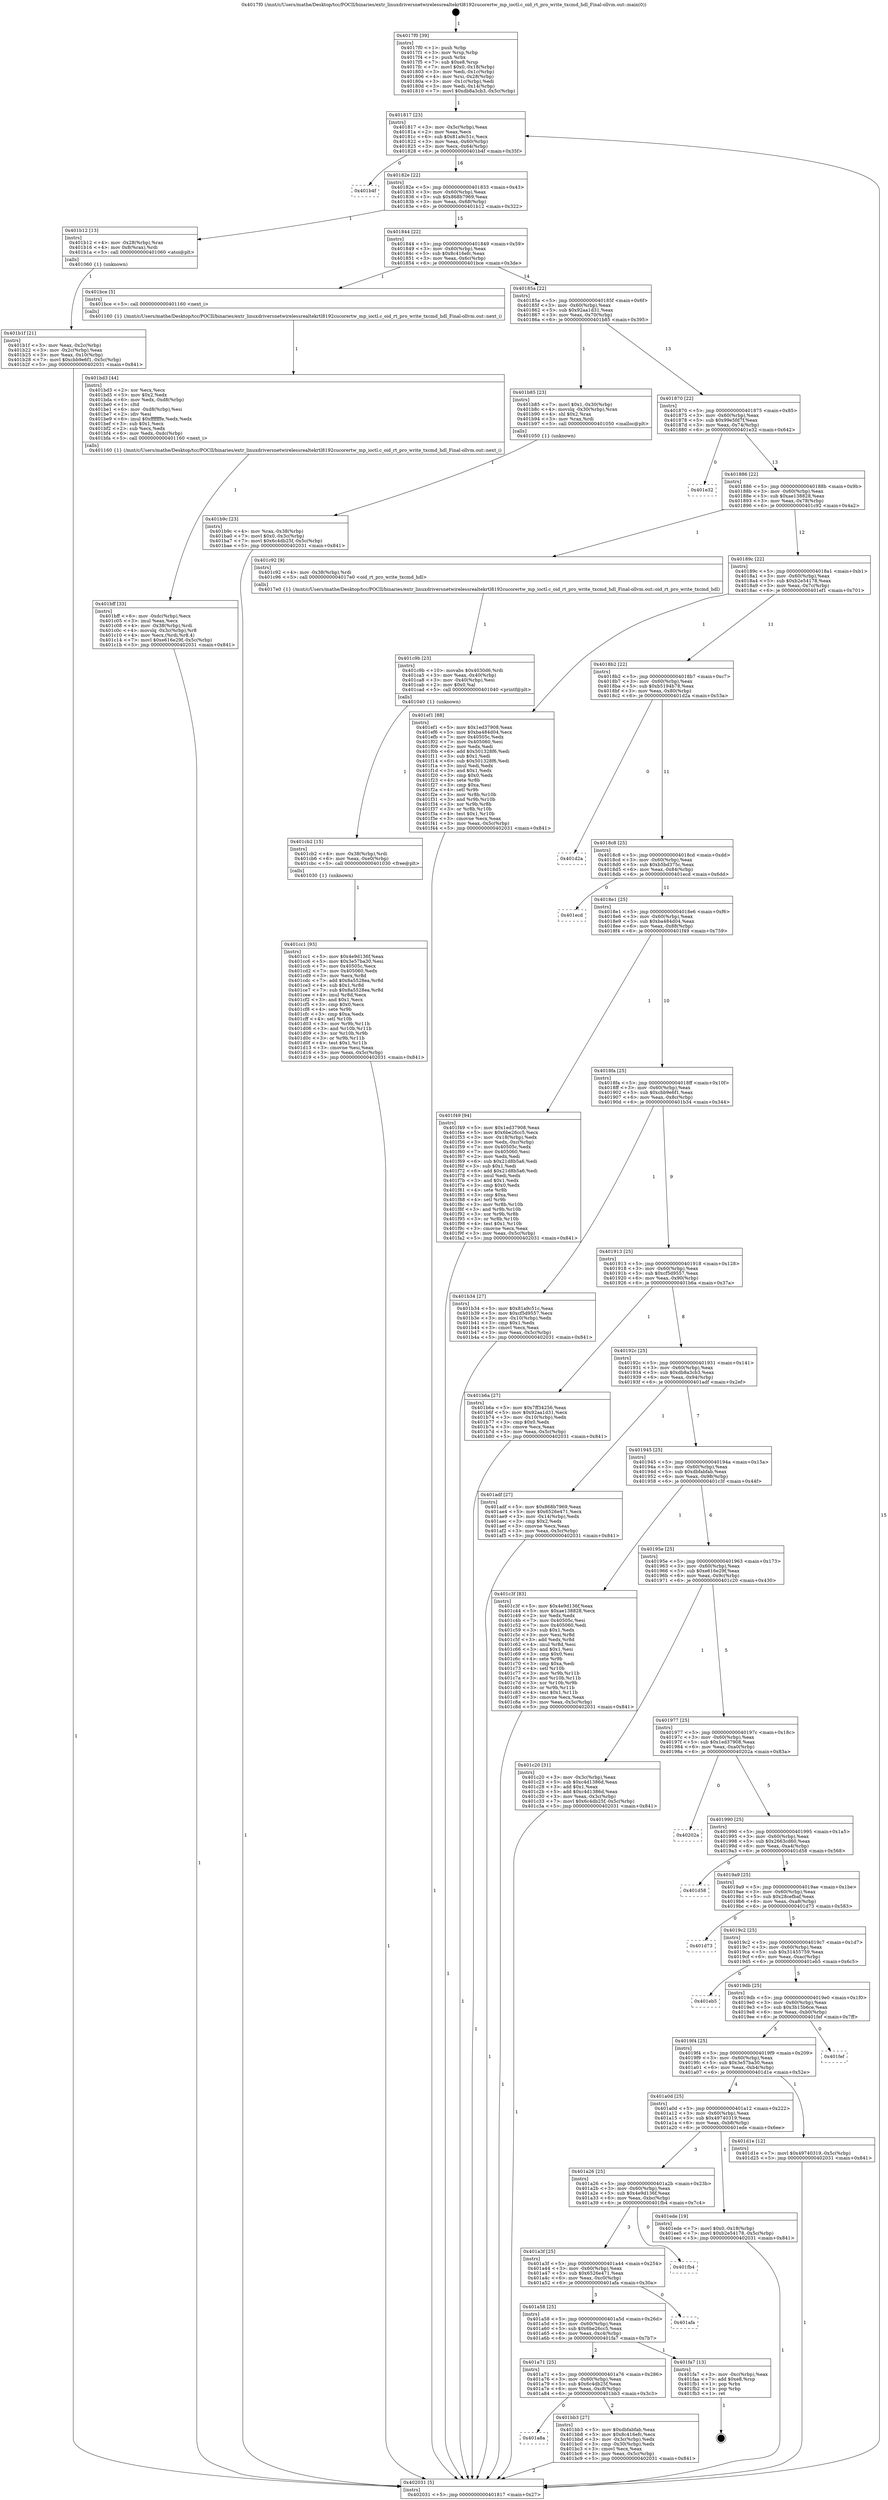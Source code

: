 digraph "0x4017f0" {
  label = "0x4017f0 (/mnt/c/Users/mathe/Desktop/tcc/POCII/binaries/extr_linuxdriversnetwirelessrealtekrtl8192cucorertw_mp_ioctl.c_oid_rt_pro_write_txcmd_hdl_Final-ollvm.out::main(0))"
  labelloc = "t"
  node[shape=record]

  Entry [label="",width=0.3,height=0.3,shape=circle,fillcolor=black,style=filled]
  "0x401817" [label="{
     0x401817 [23]\l
     | [instrs]\l
     &nbsp;&nbsp;0x401817 \<+3\>: mov -0x5c(%rbp),%eax\l
     &nbsp;&nbsp;0x40181a \<+2\>: mov %eax,%ecx\l
     &nbsp;&nbsp;0x40181c \<+6\>: sub $0x81a9c51c,%ecx\l
     &nbsp;&nbsp;0x401822 \<+3\>: mov %eax,-0x60(%rbp)\l
     &nbsp;&nbsp;0x401825 \<+3\>: mov %ecx,-0x64(%rbp)\l
     &nbsp;&nbsp;0x401828 \<+6\>: je 0000000000401b4f \<main+0x35f\>\l
  }"]
  "0x401b4f" [label="{
     0x401b4f\l
  }", style=dashed]
  "0x40182e" [label="{
     0x40182e [22]\l
     | [instrs]\l
     &nbsp;&nbsp;0x40182e \<+5\>: jmp 0000000000401833 \<main+0x43\>\l
     &nbsp;&nbsp;0x401833 \<+3\>: mov -0x60(%rbp),%eax\l
     &nbsp;&nbsp;0x401836 \<+5\>: sub $0x868b7969,%eax\l
     &nbsp;&nbsp;0x40183b \<+3\>: mov %eax,-0x68(%rbp)\l
     &nbsp;&nbsp;0x40183e \<+6\>: je 0000000000401b12 \<main+0x322\>\l
  }"]
  Exit [label="",width=0.3,height=0.3,shape=circle,fillcolor=black,style=filled,peripheries=2]
  "0x401b12" [label="{
     0x401b12 [13]\l
     | [instrs]\l
     &nbsp;&nbsp;0x401b12 \<+4\>: mov -0x28(%rbp),%rax\l
     &nbsp;&nbsp;0x401b16 \<+4\>: mov 0x8(%rax),%rdi\l
     &nbsp;&nbsp;0x401b1a \<+5\>: call 0000000000401060 \<atoi@plt\>\l
     | [calls]\l
     &nbsp;&nbsp;0x401060 \{1\} (unknown)\l
  }"]
  "0x401844" [label="{
     0x401844 [22]\l
     | [instrs]\l
     &nbsp;&nbsp;0x401844 \<+5\>: jmp 0000000000401849 \<main+0x59\>\l
     &nbsp;&nbsp;0x401849 \<+3\>: mov -0x60(%rbp),%eax\l
     &nbsp;&nbsp;0x40184c \<+5\>: sub $0x8c416efc,%eax\l
     &nbsp;&nbsp;0x401851 \<+3\>: mov %eax,-0x6c(%rbp)\l
     &nbsp;&nbsp;0x401854 \<+6\>: je 0000000000401bce \<main+0x3de\>\l
  }"]
  "0x401cc1" [label="{
     0x401cc1 [93]\l
     | [instrs]\l
     &nbsp;&nbsp;0x401cc1 \<+5\>: mov $0x4e9d136f,%eax\l
     &nbsp;&nbsp;0x401cc6 \<+5\>: mov $0x3e57ba30,%esi\l
     &nbsp;&nbsp;0x401ccb \<+7\>: mov 0x40505c,%ecx\l
     &nbsp;&nbsp;0x401cd2 \<+7\>: mov 0x405060,%edx\l
     &nbsp;&nbsp;0x401cd9 \<+3\>: mov %ecx,%r8d\l
     &nbsp;&nbsp;0x401cdc \<+7\>: add $0x8a5528ea,%r8d\l
     &nbsp;&nbsp;0x401ce3 \<+4\>: sub $0x1,%r8d\l
     &nbsp;&nbsp;0x401ce7 \<+7\>: sub $0x8a5528ea,%r8d\l
     &nbsp;&nbsp;0x401cee \<+4\>: imul %r8d,%ecx\l
     &nbsp;&nbsp;0x401cf2 \<+3\>: and $0x1,%ecx\l
     &nbsp;&nbsp;0x401cf5 \<+3\>: cmp $0x0,%ecx\l
     &nbsp;&nbsp;0x401cf8 \<+4\>: sete %r9b\l
     &nbsp;&nbsp;0x401cfc \<+3\>: cmp $0xa,%edx\l
     &nbsp;&nbsp;0x401cff \<+4\>: setl %r10b\l
     &nbsp;&nbsp;0x401d03 \<+3\>: mov %r9b,%r11b\l
     &nbsp;&nbsp;0x401d06 \<+3\>: and %r10b,%r11b\l
     &nbsp;&nbsp;0x401d09 \<+3\>: xor %r10b,%r9b\l
     &nbsp;&nbsp;0x401d0c \<+3\>: or %r9b,%r11b\l
     &nbsp;&nbsp;0x401d0f \<+4\>: test $0x1,%r11b\l
     &nbsp;&nbsp;0x401d13 \<+3\>: cmovne %esi,%eax\l
     &nbsp;&nbsp;0x401d16 \<+3\>: mov %eax,-0x5c(%rbp)\l
     &nbsp;&nbsp;0x401d19 \<+5\>: jmp 0000000000402031 \<main+0x841\>\l
  }"]
  "0x401bce" [label="{
     0x401bce [5]\l
     | [instrs]\l
     &nbsp;&nbsp;0x401bce \<+5\>: call 0000000000401160 \<next_i\>\l
     | [calls]\l
     &nbsp;&nbsp;0x401160 \{1\} (/mnt/c/Users/mathe/Desktop/tcc/POCII/binaries/extr_linuxdriversnetwirelessrealtekrtl8192cucorertw_mp_ioctl.c_oid_rt_pro_write_txcmd_hdl_Final-ollvm.out::next_i)\l
  }"]
  "0x40185a" [label="{
     0x40185a [22]\l
     | [instrs]\l
     &nbsp;&nbsp;0x40185a \<+5\>: jmp 000000000040185f \<main+0x6f\>\l
     &nbsp;&nbsp;0x40185f \<+3\>: mov -0x60(%rbp),%eax\l
     &nbsp;&nbsp;0x401862 \<+5\>: sub $0x92aa1d31,%eax\l
     &nbsp;&nbsp;0x401867 \<+3\>: mov %eax,-0x70(%rbp)\l
     &nbsp;&nbsp;0x40186a \<+6\>: je 0000000000401b85 \<main+0x395\>\l
  }"]
  "0x401cb2" [label="{
     0x401cb2 [15]\l
     | [instrs]\l
     &nbsp;&nbsp;0x401cb2 \<+4\>: mov -0x38(%rbp),%rdi\l
     &nbsp;&nbsp;0x401cb6 \<+6\>: mov %eax,-0xe0(%rbp)\l
     &nbsp;&nbsp;0x401cbc \<+5\>: call 0000000000401030 \<free@plt\>\l
     | [calls]\l
     &nbsp;&nbsp;0x401030 \{1\} (unknown)\l
  }"]
  "0x401b85" [label="{
     0x401b85 [23]\l
     | [instrs]\l
     &nbsp;&nbsp;0x401b85 \<+7\>: movl $0x1,-0x30(%rbp)\l
     &nbsp;&nbsp;0x401b8c \<+4\>: movslq -0x30(%rbp),%rax\l
     &nbsp;&nbsp;0x401b90 \<+4\>: shl $0x2,%rax\l
     &nbsp;&nbsp;0x401b94 \<+3\>: mov %rax,%rdi\l
     &nbsp;&nbsp;0x401b97 \<+5\>: call 0000000000401050 \<malloc@plt\>\l
     | [calls]\l
     &nbsp;&nbsp;0x401050 \{1\} (unknown)\l
  }"]
  "0x401870" [label="{
     0x401870 [22]\l
     | [instrs]\l
     &nbsp;&nbsp;0x401870 \<+5\>: jmp 0000000000401875 \<main+0x85\>\l
     &nbsp;&nbsp;0x401875 \<+3\>: mov -0x60(%rbp),%eax\l
     &nbsp;&nbsp;0x401878 \<+5\>: sub $0x99e5fd7f,%eax\l
     &nbsp;&nbsp;0x40187d \<+3\>: mov %eax,-0x74(%rbp)\l
     &nbsp;&nbsp;0x401880 \<+6\>: je 0000000000401e32 \<main+0x642\>\l
  }"]
  "0x401c9b" [label="{
     0x401c9b [23]\l
     | [instrs]\l
     &nbsp;&nbsp;0x401c9b \<+10\>: movabs $0x4030d6,%rdi\l
     &nbsp;&nbsp;0x401ca5 \<+3\>: mov %eax,-0x40(%rbp)\l
     &nbsp;&nbsp;0x401ca8 \<+3\>: mov -0x40(%rbp),%esi\l
     &nbsp;&nbsp;0x401cab \<+2\>: mov $0x0,%al\l
     &nbsp;&nbsp;0x401cad \<+5\>: call 0000000000401040 \<printf@plt\>\l
     | [calls]\l
     &nbsp;&nbsp;0x401040 \{1\} (unknown)\l
  }"]
  "0x401e32" [label="{
     0x401e32\l
  }", style=dashed]
  "0x401886" [label="{
     0x401886 [22]\l
     | [instrs]\l
     &nbsp;&nbsp;0x401886 \<+5\>: jmp 000000000040188b \<main+0x9b\>\l
     &nbsp;&nbsp;0x40188b \<+3\>: mov -0x60(%rbp),%eax\l
     &nbsp;&nbsp;0x40188e \<+5\>: sub $0xae138828,%eax\l
     &nbsp;&nbsp;0x401893 \<+3\>: mov %eax,-0x78(%rbp)\l
     &nbsp;&nbsp;0x401896 \<+6\>: je 0000000000401c92 \<main+0x4a2\>\l
  }"]
  "0x401bff" [label="{
     0x401bff [33]\l
     | [instrs]\l
     &nbsp;&nbsp;0x401bff \<+6\>: mov -0xdc(%rbp),%ecx\l
     &nbsp;&nbsp;0x401c05 \<+3\>: imul %eax,%ecx\l
     &nbsp;&nbsp;0x401c08 \<+4\>: mov -0x38(%rbp),%rdi\l
     &nbsp;&nbsp;0x401c0c \<+4\>: movslq -0x3c(%rbp),%r8\l
     &nbsp;&nbsp;0x401c10 \<+4\>: mov %ecx,(%rdi,%r8,4)\l
     &nbsp;&nbsp;0x401c14 \<+7\>: movl $0xe616e29f,-0x5c(%rbp)\l
     &nbsp;&nbsp;0x401c1b \<+5\>: jmp 0000000000402031 \<main+0x841\>\l
  }"]
  "0x401c92" [label="{
     0x401c92 [9]\l
     | [instrs]\l
     &nbsp;&nbsp;0x401c92 \<+4\>: mov -0x38(%rbp),%rdi\l
     &nbsp;&nbsp;0x401c96 \<+5\>: call 00000000004017e0 \<oid_rt_pro_write_txcmd_hdl\>\l
     | [calls]\l
     &nbsp;&nbsp;0x4017e0 \{1\} (/mnt/c/Users/mathe/Desktop/tcc/POCII/binaries/extr_linuxdriversnetwirelessrealtekrtl8192cucorertw_mp_ioctl.c_oid_rt_pro_write_txcmd_hdl_Final-ollvm.out::oid_rt_pro_write_txcmd_hdl)\l
  }"]
  "0x40189c" [label="{
     0x40189c [22]\l
     | [instrs]\l
     &nbsp;&nbsp;0x40189c \<+5\>: jmp 00000000004018a1 \<main+0xb1\>\l
     &nbsp;&nbsp;0x4018a1 \<+3\>: mov -0x60(%rbp),%eax\l
     &nbsp;&nbsp;0x4018a4 \<+5\>: sub $0xb2e54178,%eax\l
     &nbsp;&nbsp;0x4018a9 \<+3\>: mov %eax,-0x7c(%rbp)\l
     &nbsp;&nbsp;0x4018ac \<+6\>: je 0000000000401ef1 \<main+0x701\>\l
  }"]
  "0x401bd3" [label="{
     0x401bd3 [44]\l
     | [instrs]\l
     &nbsp;&nbsp;0x401bd3 \<+2\>: xor %ecx,%ecx\l
     &nbsp;&nbsp;0x401bd5 \<+5\>: mov $0x2,%edx\l
     &nbsp;&nbsp;0x401bda \<+6\>: mov %edx,-0xd8(%rbp)\l
     &nbsp;&nbsp;0x401be0 \<+1\>: cltd\l
     &nbsp;&nbsp;0x401be1 \<+6\>: mov -0xd8(%rbp),%esi\l
     &nbsp;&nbsp;0x401be7 \<+2\>: idiv %esi\l
     &nbsp;&nbsp;0x401be9 \<+6\>: imul $0xfffffffe,%edx,%edx\l
     &nbsp;&nbsp;0x401bef \<+3\>: sub $0x1,%ecx\l
     &nbsp;&nbsp;0x401bf2 \<+2\>: sub %ecx,%edx\l
     &nbsp;&nbsp;0x401bf4 \<+6\>: mov %edx,-0xdc(%rbp)\l
     &nbsp;&nbsp;0x401bfa \<+5\>: call 0000000000401160 \<next_i\>\l
     | [calls]\l
     &nbsp;&nbsp;0x401160 \{1\} (/mnt/c/Users/mathe/Desktop/tcc/POCII/binaries/extr_linuxdriversnetwirelessrealtekrtl8192cucorertw_mp_ioctl.c_oid_rt_pro_write_txcmd_hdl_Final-ollvm.out::next_i)\l
  }"]
  "0x401ef1" [label="{
     0x401ef1 [88]\l
     | [instrs]\l
     &nbsp;&nbsp;0x401ef1 \<+5\>: mov $0x1ed37908,%eax\l
     &nbsp;&nbsp;0x401ef6 \<+5\>: mov $0xba484d04,%ecx\l
     &nbsp;&nbsp;0x401efb \<+7\>: mov 0x40505c,%edx\l
     &nbsp;&nbsp;0x401f02 \<+7\>: mov 0x405060,%esi\l
     &nbsp;&nbsp;0x401f09 \<+2\>: mov %edx,%edi\l
     &nbsp;&nbsp;0x401f0b \<+6\>: add $0x501328f6,%edi\l
     &nbsp;&nbsp;0x401f11 \<+3\>: sub $0x1,%edi\l
     &nbsp;&nbsp;0x401f14 \<+6\>: sub $0x501328f6,%edi\l
     &nbsp;&nbsp;0x401f1a \<+3\>: imul %edi,%edx\l
     &nbsp;&nbsp;0x401f1d \<+3\>: and $0x1,%edx\l
     &nbsp;&nbsp;0x401f20 \<+3\>: cmp $0x0,%edx\l
     &nbsp;&nbsp;0x401f23 \<+4\>: sete %r8b\l
     &nbsp;&nbsp;0x401f27 \<+3\>: cmp $0xa,%esi\l
     &nbsp;&nbsp;0x401f2a \<+4\>: setl %r9b\l
     &nbsp;&nbsp;0x401f2e \<+3\>: mov %r8b,%r10b\l
     &nbsp;&nbsp;0x401f31 \<+3\>: and %r9b,%r10b\l
     &nbsp;&nbsp;0x401f34 \<+3\>: xor %r9b,%r8b\l
     &nbsp;&nbsp;0x401f37 \<+3\>: or %r8b,%r10b\l
     &nbsp;&nbsp;0x401f3a \<+4\>: test $0x1,%r10b\l
     &nbsp;&nbsp;0x401f3e \<+3\>: cmovne %ecx,%eax\l
     &nbsp;&nbsp;0x401f41 \<+3\>: mov %eax,-0x5c(%rbp)\l
     &nbsp;&nbsp;0x401f44 \<+5\>: jmp 0000000000402031 \<main+0x841\>\l
  }"]
  "0x4018b2" [label="{
     0x4018b2 [22]\l
     | [instrs]\l
     &nbsp;&nbsp;0x4018b2 \<+5\>: jmp 00000000004018b7 \<main+0xc7\>\l
     &nbsp;&nbsp;0x4018b7 \<+3\>: mov -0x60(%rbp),%eax\l
     &nbsp;&nbsp;0x4018ba \<+5\>: sub $0xb5194b78,%eax\l
     &nbsp;&nbsp;0x4018bf \<+3\>: mov %eax,-0x80(%rbp)\l
     &nbsp;&nbsp;0x4018c2 \<+6\>: je 0000000000401d2a \<main+0x53a\>\l
  }"]
  "0x401a8a" [label="{
     0x401a8a\l
  }", style=dashed]
  "0x401d2a" [label="{
     0x401d2a\l
  }", style=dashed]
  "0x4018c8" [label="{
     0x4018c8 [25]\l
     | [instrs]\l
     &nbsp;&nbsp;0x4018c8 \<+5\>: jmp 00000000004018cd \<main+0xdd\>\l
     &nbsp;&nbsp;0x4018cd \<+3\>: mov -0x60(%rbp),%eax\l
     &nbsp;&nbsp;0x4018d0 \<+5\>: sub $0xb5bd375c,%eax\l
     &nbsp;&nbsp;0x4018d5 \<+6\>: mov %eax,-0x84(%rbp)\l
     &nbsp;&nbsp;0x4018db \<+6\>: je 0000000000401ecd \<main+0x6dd\>\l
  }"]
  "0x401bb3" [label="{
     0x401bb3 [27]\l
     | [instrs]\l
     &nbsp;&nbsp;0x401bb3 \<+5\>: mov $0xdbfabfab,%eax\l
     &nbsp;&nbsp;0x401bb8 \<+5\>: mov $0x8c416efc,%ecx\l
     &nbsp;&nbsp;0x401bbd \<+3\>: mov -0x3c(%rbp),%edx\l
     &nbsp;&nbsp;0x401bc0 \<+3\>: cmp -0x30(%rbp),%edx\l
     &nbsp;&nbsp;0x401bc3 \<+3\>: cmovl %ecx,%eax\l
     &nbsp;&nbsp;0x401bc6 \<+3\>: mov %eax,-0x5c(%rbp)\l
     &nbsp;&nbsp;0x401bc9 \<+5\>: jmp 0000000000402031 \<main+0x841\>\l
  }"]
  "0x401ecd" [label="{
     0x401ecd\l
  }", style=dashed]
  "0x4018e1" [label="{
     0x4018e1 [25]\l
     | [instrs]\l
     &nbsp;&nbsp;0x4018e1 \<+5\>: jmp 00000000004018e6 \<main+0xf6\>\l
     &nbsp;&nbsp;0x4018e6 \<+3\>: mov -0x60(%rbp),%eax\l
     &nbsp;&nbsp;0x4018e9 \<+5\>: sub $0xba484d04,%eax\l
     &nbsp;&nbsp;0x4018ee \<+6\>: mov %eax,-0x88(%rbp)\l
     &nbsp;&nbsp;0x4018f4 \<+6\>: je 0000000000401f49 \<main+0x759\>\l
  }"]
  "0x401a71" [label="{
     0x401a71 [25]\l
     | [instrs]\l
     &nbsp;&nbsp;0x401a71 \<+5\>: jmp 0000000000401a76 \<main+0x286\>\l
     &nbsp;&nbsp;0x401a76 \<+3\>: mov -0x60(%rbp),%eax\l
     &nbsp;&nbsp;0x401a79 \<+5\>: sub $0x6c4db25f,%eax\l
     &nbsp;&nbsp;0x401a7e \<+6\>: mov %eax,-0xc8(%rbp)\l
     &nbsp;&nbsp;0x401a84 \<+6\>: je 0000000000401bb3 \<main+0x3c3\>\l
  }"]
  "0x401f49" [label="{
     0x401f49 [94]\l
     | [instrs]\l
     &nbsp;&nbsp;0x401f49 \<+5\>: mov $0x1ed37908,%eax\l
     &nbsp;&nbsp;0x401f4e \<+5\>: mov $0x6be26cc5,%ecx\l
     &nbsp;&nbsp;0x401f53 \<+3\>: mov -0x18(%rbp),%edx\l
     &nbsp;&nbsp;0x401f56 \<+3\>: mov %edx,-0xc(%rbp)\l
     &nbsp;&nbsp;0x401f59 \<+7\>: mov 0x40505c,%edx\l
     &nbsp;&nbsp;0x401f60 \<+7\>: mov 0x405060,%esi\l
     &nbsp;&nbsp;0x401f67 \<+2\>: mov %edx,%edi\l
     &nbsp;&nbsp;0x401f69 \<+6\>: sub $0x21d8b5a6,%edi\l
     &nbsp;&nbsp;0x401f6f \<+3\>: sub $0x1,%edi\l
     &nbsp;&nbsp;0x401f72 \<+6\>: add $0x21d8b5a6,%edi\l
     &nbsp;&nbsp;0x401f78 \<+3\>: imul %edi,%edx\l
     &nbsp;&nbsp;0x401f7b \<+3\>: and $0x1,%edx\l
     &nbsp;&nbsp;0x401f7e \<+3\>: cmp $0x0,%edx\l
     &nbsp;&nbsp;0x401f81 \<+4\>: sete %r8b\l
     &nbsp;&nbsp;0x401f85 \<+3\>: cmp $0xa,%esi\l
     &nbsp;&nbsp;0x401f88 \<+4\>: setl %r9b\l
     &nbsp;&nbsp;0x401f8c \<+3\>: mov %r8b,%r10b\l
     &nbsp;&nbsp;0x401f8f \<+3\>: and %r9b,%r10b\l
     &nbsp;&nbsp;0x401f92 \<+3\>: xor %r9b,%r8b\l
     &nbsp;&nbsp;0x401f95 \<+3\>: or %r8b,%r10b\l
     &nbsp;&nbsp;0x401f98 \<+4\>: test $0x1,%r10b\l
     &nbsp;&nbsp;0x401f9c \<+3\>: cmovne %ecx,%eax\l
     &nbsp;&nbsp;0x401f9f \<+3\>: mov %eax,-0x5c(%rbp)\l
     &nbsp;&nbsp;0x401fa2 \<+5\>: jmp 0000000000402031 \<main+0x841\>\l
  }"]
  "0x4018fa" [label="{
     0x4018fa [25]\l
     | [instrs]\l
     &nbsp;&nbsp;0x4018fa \<+5\>: jmp 00000000004018ff \<main+0x10f\>\l
     &nbsp;&nbsp;0x4018ff \<+3\>: mov -0x60(%rbp),%eax\l
     &nbsp;&nbsp;0x401902 \<+5\>: sub $0xcbb9e6f1,%eax\l
     &nbsp;&nbsp;0x401907 \<+6\>: mov %eax,-0x8c(%rbp)\l
     &nbsp;&nbsp;0x40190d \<+6\>: je 0000000000401b34 \<main+0x344\>\l
  }"]
  "0x401fa7" [label="{
     0x401fa7 [13]\l
     | [instrs]\l
     &nbsp;&nbsp;0x401fa7 \<+3\>: mov -0xc(%rbp),%eax\l
     &nbsp;&nbsp;0x401faa \<+7\>: add $0xe8,%rsp\l
     &nbsp;&nbsp;0x401fb1 \<+1\>: pop %rbx\l
     &nbsp;&nbsp;0x401fb2 \<+1\>: pop %rbp\l
     &nbsp;&nbsp;0x401fb3 \<+1\>: ret\l
  }"]
  "0x401b34" [label="{
     0x401b34 [27]\l
     | [instrs]\l
     &nbsp;&nbsp;0x401b34 \<+5\>: mov $0x81a9c51c,%eax\l
     &nbsp;&nbsp;0x401b39 \<+5\>: mov $0xcf5d9557,%ecx\l
     &nbsp;&nbsp;0x401b3e \<+3\>: mov -0x10(%rbp),%edx\l
     &nbsp;&nbsp;0x401b41 \<+3\>: cmp $0x1,%edx\l
     &nbsp;&nbsp;0x401b44 \<+3\>: cmovl %ecx,%eax\l
     &nbsp;&nbsp;0x401b47 \<+3\>: mov %eax,-0x5c(%rbp)\l
     &nbsp;&nbsp;0x401b4a \<+5\>: jmp 0000000000402031 \<main+0x841\>\l
  }"]
  "0x401913" [label="{
     0x401913 [25]\l
     | [instrs]\l
     &nbsp;&nbsp;0x401913 \<+5\>: jmp 0000000000401918 \<main+0x128\>\l
     &nbsp;&nbsp;0x401918 \<+3\>: mov -0x60(%rbp),%eax\l
     &nbsp;&nbsp;0x40191b \<+5\>: sub $0xcf5d9557,%eax\l
     &nbsp;&nbsp;0x401920 \<+6\>: mov %eax,-0x90(%rbp)\l
     &nbsp;&nbsp;0x401926 \<+6\>: je 0000000000401b6a \<main+0x37a\>\l
  }"]
  "0x401a58" [label="{
     0x401a58 [25]\l
     | [instrs]\l
     &nbsp;&nbsp;0x401a58 \<+5\>: jmp 0000000000401a5d \<main+0x26d\>\l
     &nbsp;&nbsp;0x401a5d \<+3\>: mov -0x60(%rbp),%eax\l
     &nbsp;&nbsp;0x401a60 \<+5\>: sub $0x6be26cc5,%eax\l
     &nbsp;&nbsp;0x401a65 \<+6\>: mov %eax,-0xc4(%rbp)\l
     &nbsp;&nbsp;0x401a6b \<+6\>: je 0000000000401fa7 \<main+0x7b7\>\l
  }"]
  "0x401b6a" [label="{
     0x401b6a [27]\l
     | [instrs]\l
     &nbsp;&nbsp;0x401b6a \<+5\>: mov $0x7ff34256,%eax\l
     &nbsp;&nbsp;0x401b6f \<+5\>: mov $0x92aa1d31,%ecx\l
     &nbsp;&nbsp;0x401b74 \<+3\>: mov -0x10(%rbp),%edx\l
     &nbsp;&nbsp;0x401b77 \<+3\>: cmp $0x0,%edx\l
     &nbsp;&nbsp;0x401b7a \<+3\>: cmove %ecx,%eax\l
     &nbsp;&nbsp;0x401b7d \<+3\>: mov %eax,-0x5c(%rbp)\l
     &nbsp;&nbsp;0x401b80 \<+5\>: jmp 0000000000402031 \<main+0x841\>\l
  }"]
  "0x40192c" [label="{
     0x40192c [25]\l
     | [instrs]\l
     &nbsp;&nbsp;0x40192c \<+5\>: jmp 0000000000401931 \<main+0x141\>\l
     &nbsp;&nbsp;0x401931 \<+3\>: mov -0x60(%rbp),%eax\l
     &nbsp;&nbsp;0x401934 \<+5\>: sub $0xdb8a3cb3,%eax\l
     &nbsp;&nbsp;0x401939 \<+6\>: mov %eax,-0x94(%rbp)\l
     &nbsp;&nbsp;0x40193f \<+6\>: je 0000000000401adf \<main+0x2ef\>\l
  }"]
  "0x401afa" [label="{
     0x401afa\l
  }", style=dashed]
  "0x401adf" [label="{
     0x401adf [27]\l
     | [instrs]\l
     &nbsp;&nbsp;0x401adf \<+5\>: mov $0x868b7969,%eax\l
     &nbsp;&nbsp;0x401ae4 \<+5\>: mov $0x6526e471,%ecx\l
     &nbsp;&nbsp;0x401ae9 \<+3\>: mov -0x14(%rbp),%edx\l
     &nbsp;&nbsp;0x401aec \<+3\>: cmp $0x2,%edx\l
     &nbsp;&nbsp;0x401aef \<+3\>: cmovne %ecx,%eax\l
     &nbsp;&nbsp;0x401af2 \<+3\>: mov %eax,-0x5c(%rbp)\l
     &nbsp;&nbsp;0x401af5 \<+5\>: jmp 0000000000402031 \<main+0x841\>\l
  }"]
  "0x401945" [label="{
     0x401945 [25]\l
     | [instrs]\l
     &nbsp;&nbsp;0x401945 \<+5\>: jmp 000000000040194a \<main+0x15a\>\l
     &nbsp;&nbsp;0x40194a \<+3\>: mov -0x60(%rbp),%eax\l
     &nbsp;&nbsp;0x40194d \<+5\>: sub $0xdbfabfab,%eax\l
     &nbsp;&nbsp;0x401952 \<+6\>: mov %eax,-0x98(%rbp)\l
     &nbsp;&nbsp;0x401958 \<+6\>: je 0000000000401c3f \<main+0x44f\>\l
  }"]
  "0x402031" [label="{
     0x402031 [5]\l
     | [instrs]\l
     &nbsp;&nbsp;0x402031 \<+5\>: jmp 0000000000401817 \<main+0x27\>\l
  }"]
  "0x4017f0" [label="{
     0x4017f0 [39]\l
     | [instrs]\l
     &nbsp;&nbsp;0x4017f0 \<+1\>: push %rbp\l
     &nbsp;&nbsp;0x4017f1 \<+3\>: mov %rsp,%rbp\l
     &nbsp;&nbsp;0x4017f4 \<+1\>: push %rbx\l
     &nbsp;&nbsp;0x4017f5 \<+7\>: sub $0xe8,%rsp\l
     &nbsp;&nbsp;0x4017fc \<+7\>: movl $0x0,-0x18(%rbp)\l
     &nbsp;&nbsp;0x401803 \<+3\>: mov %edi,-0x1c(%rbp)\l
     &nbsp;&nbsp;0x401806 \<+4\>: mov %rsi,-0x28(%rbp)\l
     &nbsp;&nbsp;0x40180a \<+3\>: mov -0x1c(%rbp),%edi\l
     &nbsp;&nbsp;0x40180d \<+3\>: mov %edi,-0x14(%rbp)\l
     &nbsp;&nbsp;0x401810 \<+7\>: movl $0xdb8a3cb3,-0x5c(%rbp)\l
  }"]
  "0x401b1f" [label="{
     0x401b1f [21]\l
     | [instrs]\l
     &nbsp;&nbsp;0x401b1f \<+3\>: mov %eax,-0x2c(%rbp)\l
     &nbsp;&nbsp;0x401b22 \<+3\>: mov -0x2c(%rbp),%eax\l
     &nbsp;&nbsp;0x401b25 \<+3\>: mov %eax,-0x10(%rbp)\l
     &nbsp;&nbsp;0x401b28 \<+7\>: movl $0xcbb9e6f1,-0x5c(%rbp)\l
     &nbsp;&nbsp;0x401b2f \<+5\>: jmp 0000000000402031 \<main+0x841\>\l
  }"]
  "0x401b9c" [label="{
     0x401b9c [23]\l
     | [instrs]\l
     &nbsp;&nbsp;0x401b9c \<+4\>: mov %rax,-0x38(%rbp)\l
     &nbsp;&nbsp;0x401ba0 \<+7\>: movl $0x0,-0x3c(%rbp)\l
     &nbsp;&nbsp;0x401ba7 \<+7\>: movl $0x6c4db25f,-0x5c(%rbp)\l
     &nbsp;&nbsp;0x401bae \<+5\>: jmp 0000000000402031 \<main+0x841\>\l
  }"]
  "0x401a3f" [label="{
     0x401a3f [25]\l
     | [instrs]\l
     &nbsp;&nbsp;0x401a3f \<+5\>: jmp 0000000000401a44 \<main+0x254\>\l
     &nbsp;&nbsp;0x401a44 \<+3\>: mov -0x60(%rbp),%eax\l
     &nbsp;&nbsp;0x401a47 \<+5\>: sub $0x6526e471,%eax\l
     &nbsp;&nbsp;0x401a4c \<+6\>: mov %eax,-0xc0(%rbp)\l
     &nbsp;&nbsp;0x401a52 \<+6\>: je 0000000000401afa \<main+0x30a\>\l
  }"]
  "0x401c3f" [label="{
     0x401c3f [83]\l
     | [instrs]\l
     &nbsp;&nbsp;0x401c3f \<+5\>: mov $0x4e9d136f,%eax\l
     &nbsp;&nbsp;0x401c44 \<+5\>: mov $0xae138828,%ecx\l
     &nbsp;&nbsp;0x401c49 \<+2\>: xor %edx,%edx\l
     &nbsp;&nbsp;0x401c4b \<+7\>: mov 0x40505c,%esi\l
     &nbsp;&nbsp;0x401c52 \<+7\>: mov 0x405060,%edi\l
     &nbsp;&nbsp;0x401c59 \<+3\>: sub $0x1,%edx\l
     &nbsp;&nbsp;0x401c5c \<+3\>: mov %esi,%r8d\l
     &nbsp;&nbsp;0x401c5f \<+3\>: add %edx,%r8d\l
     &nbsp;&nbsp;0x401c62 \<+4\>: imul %r8d,%esi\l
     &nbsp;&nbsp;0x401c66 \<+3\>: and $0x1,%esi\l
     &nbsp;&nbsp;0x401c69 \<+3\>: cmp $0x0,%esi\l
     &nbsp;&nbsp;0x401c6c \<+4\>: sete %r9b\l
     &nbsp;&nbsp;0x401c70 \<+3\>: cmp $0xa,%edi\l
     &nbsp;&nbsp;0x401c73 \<+4\>: setl %r10b\l
     &nbsp;&nbsp;0x401c77 \<+3\>: mov %r9b,%r11b\l
     &nbsp;&nbsp;0x401c7a \<+3\>: and %r10b,%r11b\l
     &nbsp;&nbsp;0x401c7d \<+3\>: xor %r10b,%r9b\l
     &nbsp;&nbsp;0x401c80 \<+3\>: or %r9b,%r11b\l
     &nbsp;&nbsp;0x401c83 \<+4\>: test $0x1,%r11b\l
     &nbsp;&nbsp;0x401c87 \<+3\>: cmovne %ecx,%eax\l
     &nbsp;&nbsp;0x401c8a \<+3\>: mov %eax,-0x5c(%rbp)\l
     &nbsp;&nbsp;0x401c8d \<+5\>: jmp 0000000000402031 \<main+0x841\>\l
  }"]
  "0x40195e" [label="{
     0x40195e [25]\l
     | [instrs]\l
     &nbsp;&nbsp;0x40195e \<+5\>: jmp 0000000000401963 \<main+0x173\>\l
     &nbsp;&nbsp;0x401963 \<+3\>: mov -0x60(%rbp),%eax\l
     &nbsp;&nbsp;0x401966 \<+5\>: sub $0xe616e29f,%eax\l
     &nbsp;&nbsp;0x40196b \<+6\>: mov %eax,-0x9c(%rbp)\l
     &nbsp;&nbsp;0x401971 \<+6\>: je 0000000000401c20 \<main+0x430\>\l
  }"]
  "0x401fb4" [label="{
     0x401fb4\l
  }", style=dashed]
  "0x401c20" [label="{
     0x401c20 [31]\l
     | [instrs]\l
     &nbsp;&nbsp;0x401c20 \<+3\>: mov -0x3c(%rbp),%eax\l
     &nbsp;&nbsp;0x401c23 \<+5\>: sub $0xc4d1386d,%eax\l
     &nbsp;&nbsp;0x401c28 \<+3\>: add $0x1,%eax\l
     &nbsp;&nbsp;0x401c2b \<+5\>: add $0xc4d1386d,%eax\l
     &nbsp;&nbsp;0x401c30 \<+3\>: mov %eax,-0x3c(%rbp)\l
     &nbsp;&nbsp;0x401c33 \<+7\>: movl $0x6c4db25f,-0x5c(%rbp)\l
     &nbsp;&nbsp;0x401c3a \<+5\>: jmp 0000000000402031 \<main+0x841\>\l
  }"]
  "0x401977" [label="{
     0x401977 [25]\l
     | [instrs]\l
     &nbsp;&nbsp;0x401977 \<+5\>: jmp 000000000040197c \<main+0x18c\>\l
     &nbsp;&nbsp;0x40197c \<+3\>: mov -0x60(%rbp),%eax\l
     &nbsp;&nbsp;0x40197f \<+5\>: sub $0x1ed37908,%eax\l
     &nbsp;&nbsp;0x401984 \<+6\>: mov %eax,-0xa0(%rbp)\l
     &nbsp;&nbsp;0x40198a \<+6\>: je 000000000040202a \<main+0x83a\>\l
  }"]
  "0x401a26" [label="{
     0x401a26 [25]\l
     | [instrs]\l
     &nbsp;&nbsp;0x401a26 \<+5\>: jmp 0000000000401a2b \<main+0x23b\>\l
     &nbsp;&nbsp;0x401a2b \<+3\>: mov -0x60(%rbp),%eax\l
     &nbsp;&nbsp;0x401a2e \<+5\>: sub $0x4e9d136f,%eax\l
     &nbsp;&nbsp;0x401a33 \<+6\>: mov %eax,-0xbc(%rbp)\l
     &nbsp;&nbsp;0x401a39 \<+6\>: je 0000000000401fb4 \<main+0x7c4\>\l
  }"]
  "0x40202a" [label="{
     0x40202a\l
  }", style=dashed]
  "0x401990" [label="{
     0x401990 [25]\l
     | [instrs]\l
     &nbsp;&nbsp;0x401990 \<+5\>: jmp 0000000000401995 \<main+0x1a5\>\l
     &nbsp;&nbsp;0x401995 \<+3\>: mov -0x60(%rbp),%eax\l
     &nbsp;&nbsp;0x401998 \<+5\>: sub $0x2663cd60,%eax\l
     &nbsp;&nbsp;0x40199d \<+6\>: mov %eax,-0xa4(%rbp)\l
     &nbsp;&nbsp;0x4019a3 \<+6\>: je 0000000000401d58 \<main+0x568\>\l
  }"]
  "0x401ede" [label="{
     0x401ede [19]\l
     | [instrs]\l
     &nbsp;&nbsp;0x401ede \<+7\>: movl $0x0,-0x18(%rbp)\l
     &nbsp;&nbsp;0x401ee5 \<+7\>: movl $0xb2e54178,-0x5c(%rbp)\l
     &nbsp;&nbsp;0x401eec \<+5\>: jmp 0000000000402031 \<main+0x841\>\l
  }"]
  "0x401d58" [label="{
     0x401d58\l
  }", style=dashed]
  "0x4019a9" [label="{
     0x4019a9 [25]\l
     | [instrs]\l
     &nbsp;&nbsp;0x4019a9 \<+5\>: jmp 00000000004019ae \<main+0x1be\>\l
     &nbsp;&nbsp;0x4019ae \<+3\>: mov -0x60(%rbp),%eax\l
     &nbsp;&nbsp;0x4019b1 \<+5\>: sub $0x28cefbaf,%eax\l
     &nbsp;&nbsp;0x4019b6 \<+6\>: mov %eax,-0xa8(%rbp)\l
     &nbsp;&nbsp;0x4019bc \<+6\>: je 0000000000401d73 \<main+0x583\>\l
  }"]
  "0x401a0d" [label="{
     0x401a0d [25]\l
     | [instrs]\l
     &nbsp;&nbsp;0x401a0d \<+5\>: jmp 0000000000401a12 \<main+0x222\>\l
     &nbsp;&nbsp;0x401a12 \<+3\>: mov -0x60(%rbp),%eax\l
     &nbsp;&nbsp;0x401a15 \<+5\>: sub $0x49740319,%eax\l
     &nbsp;&nbsp;0x401a1a \<+6\>: mov %eax,-0xb8(%rbp)\l
     &nbsp;&nbsp;0x401a20 \<+6\>: je 0000000000401ede \<main+0x6ee\>\l
  }"]
  "0x401d73" [label="{
     0x401d73\l
  }", style=dashed]
  "0x4019c2" [label="{
     0x4019c2 [25]\l
     | [instrs]\l
     &nbsp;&nbsp;0x4019c2 \<+5\>: jmp 00000000004019c7 \<main+0x1d7\>\l
     &nbsp;&nbsp;0x4019c7 \<+3\>: mov -0x60(%rbp),%eax\l
     &nbsp;&nbsp;0x4019ca \<+5\>: sub $0x31455759,%eax\l
     &nbsp;&nbsp;0x4019cf \<+6\>: mov %eax,-0xac(%rbp)\l
     &nbsp;&nbsp;0x4019d5 \<+6\>: je 0000000000401eb5 \<main+0x6c5\>\l
  }"]
  "0x401d1e" [label="{
     0x401d1e [12]\l
     | [instrs]\l
     &nbsp;&nbsp;0x401d1e \<+7\>: movl $0x49740319,-0x5c(%rbp)\l
     &nbsp;&nbsp;0x401d25 \<+5\>: jmp 0000000000402031 \<main+0x841\>\l
  }"]
  "0x401eb5" [label="{
     0x401eb5\l
  }", style=dashed]
  "0x4019db" [label="{
     0x4019db [25]\l
     | [instrs]\l
     &nbsp;&nbsp;0x4019db \<+5\>: jmp 00000000004019e0 \<main+0x1f0\>\l
     &nbsp;&nbsp;0x4019e0 \<+3\>: mov -0x60(%rbp),%eax\l
     &nbsp;&nbsp;0x4019e3 \<+5\>: sub $0x3b15b6ce,%eax\l
     &nbsp;&nbsp;0x4019e8 \<+6\>: mov %eax,-0xb0(%rbp)\l
     &nbsp;&nbsp;0x4019ee \<+6\>: je 0000000000401fef \<main+0x7ff\>\l
  }"]
  "0x4019f4" [label="{
     0x4019f4 [25]\l
     | [instrs]\l
     &nbsp;&nbsp;0x4019f4 \<+5\>: jmp 00000000004019f9 \<main+0x209\>\l
     &nbsp;&nbsp;0x4019f9 \<+3\>: mov -0x60(%rbp),%eax\l
     &nbsp;&nbsp;0x4019fc \<+5\>: sub $0x3e57ba30,%eax\l
     &nbsp;&nbsp;0x401a01 \<+6\>: mov %eax,-0xb4(%rbp)\l
     &nbsp;&nbsp;0x401a07 \<+6\>: je 0000000000401d1e \<main+0x52e\>\l
  }"]
  "0x401fef" [label="{
     0x401fef\l
  }", style=dashed]
  Entry -> "0x4017f0" [label=" 1"]
  "0x401817" -> "0x401b4f" [label=" 0"]
  "0x401817" -> "0x40182e" [label=" 16"]
  "0x401fa7" -> Exit [label=" 1"]
  "0x40182e" -> "0x401b12" [label=" 1"]
  "0x40182e" -> "0x401844" [label=" 15"]
  "0x401f49" -> "0x402031" [label=" 1"]
  "0x401844" -> "0x401bce" [label=" 1"]
  "0x401844" -> "0x40185a" [label=" 14"]
  "0x401ef1" -> "0x402031" [label=" 1"]
  "0x40185a" -> "0x401b85" [label=" 1"]
  "0x40185a" -> "0x401870" [label=" 13"]
  "0x401ede" -> "0x402031" [label=" 1"]
  "0x401870" -> "0x401e32" [label=" 0"]
  "0x401870" -> "0x401886" [label=" 13"]
  "0x401d1e" -> "0x402031" [label=" 1"]
  "0x401886" -> "0x401c92" [label=" 1"]
  "0x401886" -> "0x40189c" [label=" 12"]
  "0x401cc1" -> "0x402031" [label=" 1"]
  "0x40189c" -> "0x401ef1" [label=" 1"]
  "0x40189c" -> "0x4018b2" [label=" 11"]
  "0x401cb2" -> "0x401cc1" [label=" 1"]
  "0x4018b2" -> "0x401d2a" [label=" 0"]
  "0x4018b2" -> "0x4018c8" [label=" 11"]
  "0x401c9b" -> "0x401cb2" [label=" 1"]
  "0x4018c8" -> "0x401ecd" [label=" 0"]
  "0x4018c8" -> "0x4018e1" [label=" 11"]
  "0x401c92" -> "0x401c9b" [label=" 1"]
  "0x4018e1" -> "0x401f49" [label=" 1"]
  "0x4018e1" -> "0x4018fa" [label=" 10"]
  "0x401c20" -> "0x402031" [label=" 1"]
  "0x4018fa" -> "0x401b34" [label=" 1"]
  "0x4018fa" -> "0x401913" [label=" 9"]
  "0x401bff" -> "0x402031" [label=" 1"]
  "0x401913" -> "0x401b6a" [label=" 1"]
  "0x401913" -> "0x40192c" [label=" 8"]
  "0x401bce" -> "0x401bd3" [label=" 1"]
  "0x40192c" -> "0x401adf" [label=" 1"]
  "0x40192c" -> "0x401945" [label=" 7"]
  "0x401adf" -> "0x402031" [label=" 1"]
  "0x4017f0" -> "0x401817" [label=" 1"]
  "0x402031" -> "0x401817" [label=" 15"]
  "0x401b12" -> "0x401b1f" [label=" 1"]
  "0x401b1f" -> "0x402031" [label=" 1"]
  "0x401b34" -> "0x402031" [label=" 1"]
  "0x401b6a" -> "0x402031" [label=" 1"]
  "0x401b85" -> "0x401b9c" [label=" 1"]
  "0x401b9c" -> "0x402031" [label=" 1"]
  "0x401bb3" -> "0x402031" [label=" 2"]
  "0x401945" -> "0x401c3f" [label=" 1"]
  "0x401945" -> "0x40195e" [label=" 6"]
  "0x401a71" -> "0x401bb3" [label=" 2"]
  "0x40195e" -> "0x401c20" [label=" 1"]
  "0x40195e" -> "0x401977" [label=" 5"]
  "0x401c3f" -> "0x402031" [label=" 1"]
  "0x401977" -> "0x40202a" [label=" 0"]
  "0x401977" -> "0x401990" [label=" 5"]
  "0x401a58" -> "0x401fa7" [label=" 1"]
  "0x401990" -> "0x401d58" [label=" 0"]
  "0x401990" -> "0x4019a9" [label=" 5"]
  "0x401bd3" -> "0x401bff" [label=" 1"]
  "0x4019a9" -> "0x401d73" [label=" 0"]
  "0x4019a9" -> "0x4019c2" [label=" 5"]
  "0x401a3f" -> "0x401afa" [label=" 0"]
  "0x4019c2" -> "0x401eb5" [label=" 0"]
  "0x4019c2" -> "0x4019db" [label=" 5"]
  "0x401a71" -> "0x401a8a" [label=" 0"]
  "0x4019db" -> "0x401fef" [label=" 0"]
  "0x4019db" -> "0x4019f4" [label=" 5"]
  "0x401a26" -> "0x401a3f" [label=" 3"]
  "0x4019f4" -> "0x401d1e" [label=" 1"]
  "0x4019f4" -> "0x401a0d" [label=" 4"]
  "0x401a3f" -> "0x401a58" [label=" 3"]
  "0x401a0d" -> "0x401ede" [label=" 1"]
  "0x401a0d" -> "0x401a26" [label=" 3"]
  "0x401a58" -> "0x401a71" [label=" 2"]
  "0x401a26" -> "0x401fb4" [label=" 0"]
}
